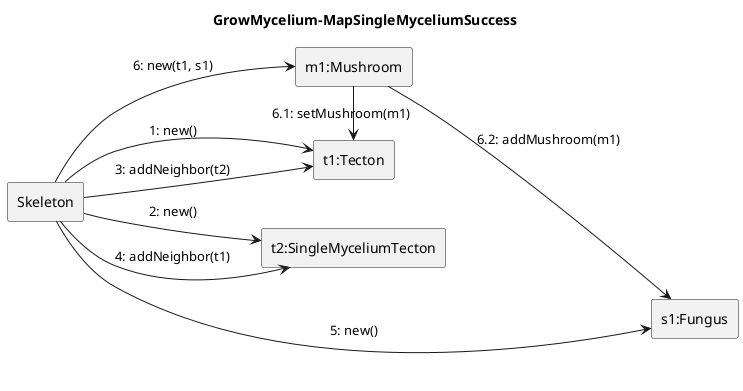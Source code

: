 @startuml Grow-mycelium/map-singlemycelium-success
left to right direction
title GrowMycelium-MapSingleMyceliumSuccess

rectangle Skeleton

rectangle "t1:Tecton" as t1
rectangle "t2:SingleMyceliumTecton" as t2
rectangle "s1:Fungus" as s1
rectangle "m1:Mushroom" as m1

Skeleton --> t1: 1: new()
Skeleton --> t2: 2: new()
Skeleton --> t1: 3: addNeighbor(t2)
Skeleton --> t2: 4: addNeighbor(t1)
Skeleton --> s1: 5: new()
Skeleton --> m1: 6: new(t1, s1)
m1 -> t1 : 6.1: setMushroom(m1)
m1 --> s1 : 6.2: addMushroom(m1)

@enduml